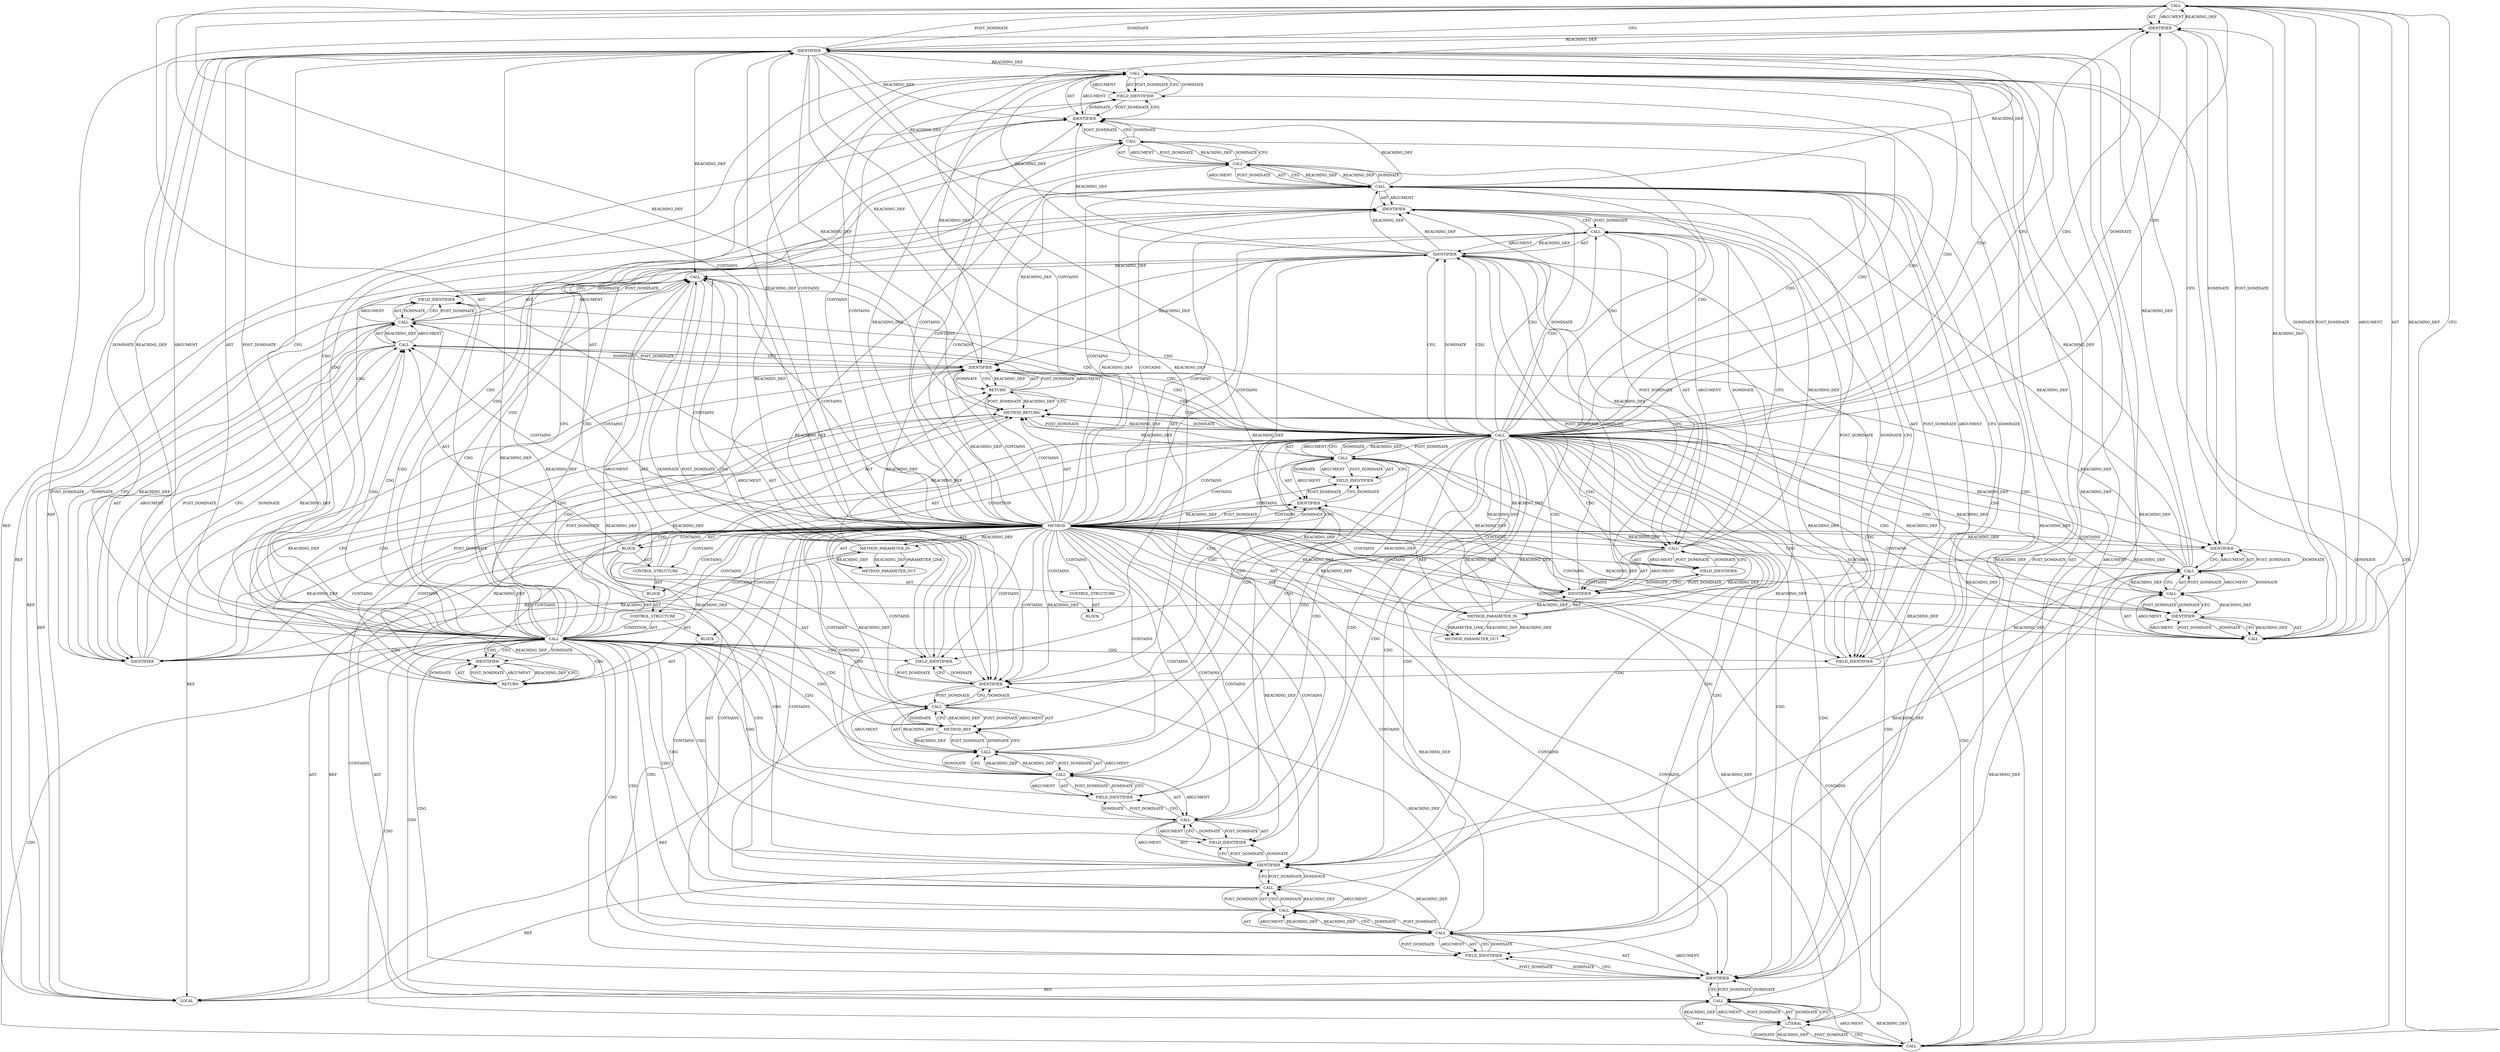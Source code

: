 digraph {
  17973 [label=CALL ORDER=1 ARGUMENT_INDEX=-1 CODE="sw_ctx_tx = kzalloc(sizeof(*sw_ctx_tx), GFP_KERNEL)" COLUMN_NUMBER=3 METHOD_FULL_NAME="<operator>.assignment" LINE_NUMBER=2620 TYPE_FULL_NAME="<empty>" DISPATCH_TYPE="STATIC_DISPATCH" SIGNATURE="" NAME="<operator>.assignment"]
  17968 [label=CALL ORDER=1 ARGUMENT_INDEX=-1 CODE="!ctx->priv_ctx_tx" COLUMN_NUMBER=6 METHOD_FULL_NAME="<operator>.logicalNot" LINE_NUMBER=2619 TYPE_FULL_NAME="<empty>" DISPATCH_TYPE="STATIC_DISPATCH" SIGNATURE="" NAME="<operator>.logicalNot"]
  17978 [label=IDENTIFIER ORDER=1 ARGUMENT_INDEX=1 CODE="sw_ctx_tx" COLUMN_NUMBER=31 LINE_NUMBER=2620 TYPE_FULL_NAME="tls_sw_context_tx*" NAME="sw_ctx_tx"]
  18019 [label=CALL ORDER=1 ARGUMENT_INDEX=1 CODE="sw_ctx_tx->tx_work" COLUMN_NUMBER=2 METHOD_FULL_NAME="<operator>.indirectFieldAccess" LINE_NUMBER=2631 TYPE_FULL_NAME="<empty>" DISPATCH_TYPE="STATIC_DISPATCH" SIGNATURE="" NAME="<operator>.indirectFieldAccess"]
  17976 [label=CALL ORDER=1 ARGUMENT_INDEX=1 CODE="sizeof(*sw_ctx_tx)" COLUMN_NUMBER=23 METHOD_FULL_NAME="<operator>.sizeOf" LINE_NUMBER=2620 TYPE_FULL_NAME="<empty>" DISPATCH_TYPE="STATIC_DISPATCH" SIGNATURE="" NAME="<operator>.sizeOf"]
  17969 [label=CALL ORDER=1 ARGUMENT_INDEX=1 CODE="ctx->priv_ctx_tx" COLUMN_NUMBER=7 METHOD_FULL_NAME="<operator>.indirectFieldAccess" LINE_NUMBER=2619 TYPE_FULL_NAME="<empty>" DISPATCH_TYPE="STATIC_DISPATCH" SIGNATURE="" NAME="<operator>.indirectFieldAccess"]
  17964 [label=METHOD_PARAMETER_IN ORDER=2 CODE="struct sock *sk" IS_VARIADIC=false COLUMN_NUMBER=71 LINE_NUMBER=2615 TYPE_FULL_NAME="sock*" EVALUATION_STRATEGY="BY_VALUE" INDEX=2 NAME="sk"]
  17974 [label=IDENTIFIER ORDER=1 ARGUMENT_INDEX=1 CODE="sw_ctx_tx" COLUMN_NUMBER=3 LINE_NUMBER=2620 TYPE_FULL_NAME="tls_sw_context_tx*" NAME="sw_ctx_tx"]
  18008 [label=FIELD_IDENTIFIER ORDER=2 ARGUMENT_INDEX=2 CODE="tx_list" COLUMN_NUMBER=18 LINE_NUMBER=2629 CANONICAL_NAME="tx_list"]
  17965 [label=BLOCK ORDER=3 ARGUMENT_INDEX=-1 CODE="{
	struct tls_sw_context_tx *sw_ctx_tx;

	if (!ctx->priv_ctx_tx) {
		sw_ctx_tx = kzalloc(sizeof(*sw_ctx_tx), GFP_KERNEL);
		if (!sw_ctx_tx)
			return NULL;
	} else {
		sw_ctx_tx = ctx->priv_ctx_tx;
	}

	crypto_init_wait(&sw_ctx_tx->async_wait);
	atomic_set(&sw_ctx_tx->encrypt_pending, 1);
	INIT_LIST_HEAD(&sw_ctx_tx->tx_list);
	INIT_DELAYED_WORK(&sw_ctx_tx->tx_work.work, tx_work_handler);
	sw_ctx_tx->tx_work.sk = sk;

	return sw_ctx_tx;
}" COLUMN_NUMBER=1 LINE_NUMBER=2616 TYPE_FULL_NAME="void"]
  17981 [label=CALL ORDER=1 ARGUMENT_INDEX=-1 CODE="!sw_ctx_tx" COLUMN_NUMBER=7 METHOD_FULL_NAME="<operator>.logicalNot" LINE_NUMBER=2621 TYPE_FULL_NAME="<empty>" DISPATCH_TYPE="STATIC_DISPATCH" SIGNATURE="" NAME="<operator>.logicalNot"]
  18002 [label=FIELD_IDENTIFIER ORDER=2 ARGUMENT_INDEX=2 CODE="encrypt_pending" COLUMN_NUMBER=14 LINE_NUMBER=2628 CANONICAL_NAME="encrypt_pending"]
  17967 [label=CONTROL_STRUCTURE CONTROL_STRUCTURE_TYPE="IF" ORDER=2 PARSER_TYPE_NAME="CASTIfStatement" ARGUMENT_INDEX=-1 CODE="if (!ctx->priv_ctx_tx)" COLUMN_NUMBER=2 LINE_NUMBER=2619]
  18014 [label=FIELD_IDENTIFIER ORDER=2 ARGUMENT_INDEX=2 CODE="tx_work" COLUMN_NUMBER=21 LINE_NUMBER=2630 CANONICAL_NAME="tx_work"]
  17966 [label=LOCAL ORDER=1 CODE="struct tls_sw_context_tx* sw_ctx_tx" COLUMN_NUMBER=27 LINE_NUMBER=2617 TYPE_FULL_NAME="tls_sw_context_tx*" NAME="sw_ctx_tx"]
  17996 [label=IDENTIFIER ORDER=1 ARGUMENT_INDEX=1 CODE="sw_ctx_tx" COLUMN_NUMBER=20 LINE_NUMBER=2627 TYPE_FULL_NAME="tls_sw_context_tx*" NAME="sw_ctx_tx"]
  18012 [label=CALL ORDER=1 ARGUMENT_INDEX=1 CODE="sw_ctx_tx->tx_work" COLUMN_NUMBER=21 METHOD_FULL_NAME="<operator>.indirectFieldAccess" LINE_NUMBER=2630 TYPE_FULL_NAME="<empty>" DISPATCH_TYPE="STATIC_DISPATCH" SIGNATURE="" NAME="<operator>.indirectFieldAccess"]
  18001 [label=IDENTIFIER ORDER=1 ARGUMENT_INDEX=1 CODE="sw_ctx_tx" COLUMN_NUMBER=14 LINE_NUMBER=2628 TYPE_FULL_NAME="tls_sw_context_tx*" NAME="sw_ctx_tx"]
  18016 [label=METHOD_REF ORDER=2 ARGUMENT_INDEX=2 CODE="tx_work_handler" COLUMN_NUMBER=46 METHOD_FULL_NAME="tx_work_handler" LINE_NUMBER=2630 TYPE_FULL_NAME="void"]
  17992 [label=FIELD_IDENTIFIER ORDER=2 ARGUMENT_INDEX=2 CODE="priv_ctx_tx" COLUMN_NUMBER=15 LINE_NUMBER=2624 CANONICAL_NAME="priv_ctx_tx"]
  17980 [label=CONTROL_STRUCTURE CONTROL_STRUCTURE_TYPE="IF" ORDER=2 PARSER_TYPE_NAME="CASTIfStatement" ARGUMENT_INDEX=-1 CODE="if (!sw_ctx_tx)" COLUMN_NUMBER=3 LINE_NUMBER=2621]
  17982 [label=IDENTIFIER ORDER=1 ARGUMENT_INDEX=1 CODE="sw_ctx_tx" COLUMN_NUMBER=8 LINE_NUMBER=2621 TYPE_FULL_NAME="tls_sw_context_tx*" NAME="sw_ctx_tx"]
  18009 [label=CALL ORDER=6 ARGUMENT_INDEX=-1 CODE="INIT_DELAYED_WORK(&sw_ctx_tx->tx_work.work, tx_work_handler)" COLUMN_NUMBER=2 METHOD_FULL_NAME="INIT_DELAYED_WORK" LINE_NUMBER=2630 TYPE_FULL_NAME="<empty>" DISPATCH_TYPE="STATIC_DISPATCH" SIGNATURE="" NAME="INIT_DELAYED_WORK"]
  18018 [label=CALL ORDER=1 ARGUMENT_INDEX=1 CODE="sw_ctx_tx->tx_work.sk" COLUMN_NUMBER=2 METHOD_FULL_NAME="<operator>.fieldAccess" LINE_NUMBER=2631 TYPE_FULL_NAME="<empty>" DISPATCH_TYPE="STATIC_DISPATCH" SIGNATURE="" NAME="<operator>.fieldAccess"]
  18005 [label=CALL ORDER=1 ARGUMENT_INDEX=1 CODE="&sw_ctx_tx->tx_list" COLUMN_NUMBER=17 METHOD_FULL_NAME="<operator>.addressOf" LINE_NUMBER=2629 TYPE_FULL_NAME="<empty>" DISPATCH_TYPE="STATIC_DISPATCH" SIGNATURE="" NAME="<operator>.addressOf"]
  18015 [label=FIELD_IDENTIFIER ORDER=2 ARGUMENT_INDEX=2 CODE="work" COLUMN_NUMBER=21 LINE_NUMBER=2630 CANONICAL_NAME="work"]
  17998 [label=CALL ORDER=4 ARGUMENT_INDEX=-1 CODE="atomic_set(&sw_ctx_tx->encrypt_pending, 1)" COLUMN_NUMBER=2 METHOD_FULL_NAME="atomic_set" LINE_NUMBER=2628 TYPE_FULL_NAME="<empty>" DISPATCH_TYPE="STATIC_DISPATCH" SIGNATURE="" NAME="atomic_set"]
  18023 [label=IDENTIFIER ORDER=2 ARGUMENT_INDEX=2 CODE="sk" COLUMN_NUMBER=26 LINE_NUMBER=2631 TYPE_FULL_NAME="sock*" NAME="sk"]
  18003 [label=LITERAL ORDER=2 ARGUMENT_INDEX=2 CODE="1" COLUMN_NUMBER=42 LINE_NUMBER=2628 TYPE_FULL_NAME="int"]
  18022 [label=FIELD_IDENTIFIER ORDER=2 ARGUMENT_INDEX=2 CODE="sk" COLUMN_NUMBER=2 LINE_NUMBER=2631 CANONICAL_NAME="sk"]
  18024 [label=RETURN ORDER=8 ARGUMENT_INDEX=-1 CODE="return sw_ctx_tx;" COLUMN_NUMBER=2 LINE_NUMBER=2633]
  17962 [label=METHOD COLUMN_NUMBER=1 LINE_NUMBER=2615 COLUMN_NUMBER_END=1 IS_EXTERNAL=false SIGNATURE="struct tls_sw_context_tx init_ctx_tx (tls_context*,sock*)" NAME="init_ctx_tx" AST_PARENT_TYPE="TYPE_DECL" AST_PARENT_FULL_NAME="tls_sw.c:<global>" ORDER=65 CODE="static struct tls_sw_context_tx *init_ctx_tx(struct tls_context *ctx, struct sock *sk)
{
	struct tls_sw_context_tx *sw_ctx_tx;

	if (!ctx->priv_ctx_tx) {
		sw_ctx_tx = kzalloc(sizeof(*sw_ctx_tx), GFP_KERNEL);
		if (!sw_ctx_tx)
			return NULL;
	} else {
		sw_ctx_tx = ctx->priv_ctx_tx;
	}

	crypto_init_wait(&sw_ctx_tx->async_wait);
	atomic_set(&sw_ctx_tx->encrypt_pending, 1);
	INIT_LIST_HEAD(&sw_ctx_tx->tx_list);
	INIT_DELAYED_WORK(&sw_ctx_tx->tx_work.work, tx_work_handler);
	sw_ctx_tx->tx_work.sk = sk;

	return sw_ctx_tx;
}" FULL_NAME="init_ctx_tx" LINE_NUMBER_END=2634 FILENAME="tls_sw.c"]
  17986 [label=CONTROL_STRUCTURE CONTROL_STRUCTURE_TYPE="ELSE" ORDER=3 PARSER_TYPE_NAME="CASTCompoundStatement" ARGUMENT_INDEX=-1 CODE="else" COLUMN_NUMBER=9 LINE_NUMBER=2623]
  18006 [label=CALL ORDER=1 ARGUMENT_INDEX=1 CODE="sw_ctx_tx->tx_list" COLUMN_NUMBER=18 METHOD_FULL_NAME="<operator>.indirectFieldAccess" LINE_NUMBER=2629 TYPE_FULL_NAME="<empty>" DISPATCH_TYPE="STATIC_DISPATCH" SIGNATURE="" NAME="<operator>.indirectFieldAccess"]
  21714 [label=METHOD_PARAMETER_OUT ORDER=1 CODE="struct tls_context *ctx" IS_VARIADIC=false COLUMN_NUMBER=46 LINE_NUMBER=2615 TYPE_FULL_NAME="tls_context*" EVALUATION_STRATEGY="BY_VALUE" INDEX=1 NAME="ctx"]
  17999 [label=CALL ORDER=1 ARGUMENT_INDEX=1 CODE="&sw_ctx_tx->encrypt_pending" COLUMN_NUMBER=13 METHOD_FULL_NAME="<operator>.addressOf" LINE_NUMBER=2628 TYPE_FULL_NAME="<empty>" DISPATCH_TYPE="STATIC_DISPATCH" SIGNATURE="" NAME="<operator>.addressOf"]
  17991 [label=IDENTIFIER ORDER=1 ARGUMENT_INDEX=1 CODE="ctx" COLUMN_NUMBER=15 LINE_NUMBER=2624 TYPE_FULL_NAME="tls_context*" NAME="ctx"]
  17979 [label=IDENTIFIER ORDER=2 ARGUMENT_INDEX=2 CODE="GFP_KERNEL" COLUMN_NUMBER=43 LINE_NUMBER=2620 TYPE_FULL_NAME="ANY" NAME="GFP_KERNEL"]
  18026 [label=METHOD_RETURN ORDER=4 CODE="RET" COLUMN_NUMBER=1 LINE_NUMBER=2615 TYPE_FULL_NAME="struct tls_sw_context_tx" EVALUATION_STRATEGY="BY_VALUE"]
  18017 [label=CALL ORDER=7 ARGUMENT_INDEX=-1 CODE="sw_ctx_tx->tx_work.sk = sk" COLUMN_NUMBER=2 METHOD_FULL_NAME="<operator>.assignment" LINE_NUMBER=2631 TYPE_FULL_NAME="<empty>" DISPATCH_TYPE="STATIC_DISPATCH" SIGNATURE="" NAME="<operator>.assignment"]
  17972 [label=BLOCK ORDER=2 ARGUMENT_INDEX=-1 CODE="{
		sw_ctx_tx = kzalloc(sizeof(*sw_ctx_tx), GFP_KERNEL);
		if (!sw_ctx_tx)
			return NULL;
	}" COLUMN_NUMBER=25 LINE_NUMBER=2619 TYPE_FULL_NAME="void"]
  17995 [label=CALL ORDER=1 ARGUMENT_INDEX=1 CODE="sw_ctx_tx->async_wait" COLUMN_NUMBER=20 METHOD_FULL_NAME="<operator>.indirectFieldAccess" LINE_NUMBER=2627 TYPE_FULL_NAME="<empty>" DISPATCH_TYPE="STATIC_DISPATCH" SIGNATURE="" NAME="<operator>.indirectFieldAccess"]
  21715 [label=METHOD_PARAMETER_OUT ORDER=2 CODE="struct sock *sk" IS_VARIADIC=false COLUMN_NUMBER=71 LINE_NUMBER=2615 TYPE_FULL_NAME="sock*" EVALUATION_STRATEGY="BY_VALUE" INDEX=2 NAME="sk"]
  17977 [label=CALL ORDER=1 ARGUMENT_INDEX=1 CODE="*sw_ctx_tx" COLUMN_NUMBER=30 METHOD_FULL_NAME="<operator>.indirection" LINE_NUMBER=2620 TYPE_FULL_NAME="<empty>" DISPATCH_TYPE="STATIC_DISPATCH" SIGNATURE="" NAME="<operator>.indirection"]
  17994 [label=CALL ORDER=1 ARGUMENT_INDEX=1 CODE="&sw_ctx_tx->async_wait" COLUMN_NUMBER=19 METHOD_FULL_NAME="<operator>.addressOf" LINE_NUMBER=2627 TYPE_FULL_NAME="<empty>" DISPATCH_TYPE="STATIC_DISPATCH" SIGNATURE="" NAME="<operator>.addressOf"]
  17993 [label=CALL ORDER=3 ARGUMENT_INDEX=-1 CODE="crypto_init_wait(&sw_ctx_tx->async_wait)" COLUMN_NUMBER=2 METHOD_FULL_NAME="crypto_init_wait" LINE_NUMBER=2627 TYPE_FULL_NAME="<empty>" DISPATCH_TYPE="STATIC_DISPATCH" SIGNATURE="" NAME="crypto_init_wait"]
  18020 [label=IDENTIFIER ORDER=1 ARGUMENT_INDEX=1 CODE="sw_ctx_tx" COLUMN_NUMBER=2 LINE_NUMBER=2631 TYPE_FULL_NAME="tls_sw_context_tx*" NAME="sw_ctx_tx"]
  17988 [label=CALL ORDER=1 ARGUMENT_INDEX=-1 CODE="sw_ctx_tx = ctx->priv_ctx_tx" COLUMN_NUMBER=3 METHOD_FULL_NAME="<operator>.assignment" LINE_NUMBER=2624 TYPE_FULL_NAME="<empty>" DISPATCH_TYPE="STATIC_DISPATCH" SIGNATURE="" NAME="<operator>.assignment"]
  17963 [label=METHOD_PARAMETER_IN ORDER=1 CODE="struct tls_context *ctx" IS_VARIADIC=false COLUMN_NUMBER=46 LINE_NUMBER=2615 TYPE_FULL_NAME="tls_context*" EVALUATION_STRATEGY="BY_VALUE" INDEX=1 NAME="ctx"]
  18013 [label=IDENTIFIER ORDER=1 ARGUMENT_INDEX=1 CODE="sw_ctx_tx" COLUMN_NUMBER=21 LINE_NUMBER=2630 TYPE_FULL_NAME="tls_sw_context_tx*" NAME="sw_ctx_tx"]
  18025 [label=IDENTIFIER ORDER=1 ARGUMENT_INDEX=-1 CODE="sw_ctx_tx" COLUMN_NUMBER=9 LINE_NUMBER=2633 TYPE_FULL_NAME="tls_sw_context_tx*" NAME="sw_ctx_tx"]
  18004 [label=CALL ORDER=5 ARGUMENT_INDEX=-1 CODE="INIT_LIST_HEAD(&sw_ctx_tx->tx_list)" COLUMN_NUMBER=2 METHOD_FULL_NAME="INIT_LIST_HEAD" LINE_NUMBER=2629 TYPE_FULL_NAME="<empty>" DISPATCH_TYPE="STATIC_DISPATCH" SIGNATURE="" NAME="INIT_LIST_HEAD"]
  18010 [label=CALL ORDER=1 ARGUMENT_INDEX=1 CODE="&sw_ctx_tx->tx_work.work" COLUMN_NUMBER=20 METHOD_FULL_NAME="<operator>.addressOf" LINE_NUMBER=2630 TYPE_FULL_NAME="<empty>" DISPATCH_TYPE="STATIC_DISPATCH" SIGNATURE="" NAME="<operator>.addressOf"]
  17984 [label=RETURN ORDER=1 ARGUMENT_INDEX=1 CODE="return NULL;" COLUMN_NUMBER=4 LINE_NUMBER=2622]
  17983 [label=BLOCK ORDER=2 ARGUMENT_INDEX=-1 CODE="<empty>" COLUMN_NUMBER=4 LINE_NUMBER=2622 TYPE_FULL_NAME="void"]
  17990 [label=CALL ORDER=2 ARGUMENT_INDEX=2 CODE="ctx->priv_ctx_tx" COLUMN_NUMBER=15 METHOD_FULL_NAME="<operator>.indirectFieldAccess" LINE_NUMBER=2624 TYPE_FULL_NAME="<empty>" DISPATCH_TYPE="STATIC_DISPATCH" SIGNATURE="" NAME="<operator>.indirectFieldAccess"]
  18011 [label=CALL ORDER=1 ARGUMENT_INDEX=1 CODE="sw_ctx_tx->tx_work.work" COLUMN_NUMBER=21 METHOD_FULL_NAME="<operator>.fieldAccess" LINE_NUMBER=2630 TYPE_FULL_NAME="<empty>" DISPATCH_TYPE="STATIC_DISPATCH" SIGNATURE="" NAME="<operator>.fieldAccess"]
  18007 [label=IDENTIFIER ORDER=1 ARGUMENT_INDEX=1 CODE="sw_ctx_tx" COLUMN_NUMBER=18 LINE_NUMBER=2629 TYPE_FULL_NAME="tls_sw_context_tx*" NAME="sw_ctx_tx"]
  17975 [label=CALL ORDER=2 ARGUMENT_INDEX=2 CODE="kzalloc(sizeof(*sw_ctx_tx), GFP_KERNEL)" COLUMN_NUMBER=15 METHOD_FULL_NAME="kzalloc" LINE_NUMBER=2620 TYPE_FULL_NAME="<empty>" DISPATCH_TYPE="STATIC_DISPATCH" SIGNATURE="" NAME="kzalloc"]
  17987 [label=BLOCK ORDER=1 ARGUMENT_INDEX=-1 CODE="{
		sw_ctx_tx = ctx->priv_ctx_tx;
	}" COLUMN_NUMBER=9 LINE_NUMBER=2623 TYPE_FULL_NAME="void"]
  18000 [label=CALL ORDER=1 ARGUMENT_INDEX=1 CODE="sw_ctx_tx->encrypt_pending" COLUMN_NUMBER=14 METHOD_FULL_NAME="<operator>.indirectFieldAccess" LINE_NUMBER=2628 TYPE_FULL_NAME="<empty>" DISPATCH_TYPE="STATIC_DISPATCH" SIGNATURE="" NAME="<operator>.indirectFieldAccess"]
  17997 [label=FIELD_IDENTIFIER ORDER=2 ARGUMENT_INDEX=2 CODE="async_wait" COLUMN_NUMBER=20 LINE_NUMBER=2627 CANONICAL_NAME="async_wait"]
  17985 [label=IDENTIFIER ORDER=1 ARGUMENT_INDEX=-1 CODE="NULL" COLUMN_NUMBER=11 LINE_NUMBER=2622 TYPE_FULL_NAME="ANY" NAME="NULL"]
  17989 [label=IDENTIFIER ORDER=1 ARGUMENT_INDEX=1 CODE="sw_ctx_tx" COLUMN_NUMBER=3 LINE_NUMBER=2624 TYPE_FULL_NAME="tls_sw_context_tx*" NAME="sw_ctx_tx"]
  18021 [label=FIELD_IDENTIFIER ORDER=2 ARGUMENT_INDEX=2 CODE="tx_work" COLUMN_NUMBER=2 LINE_NUMBER=2631 CANONICAL_NAME="tx_work"]
  17970 [label=IDENTIFIER ORDER=1 ARGUMENT_INDEX=1 CODE="ctx" COLUMN_NUMBER=7 LINE_NUMBER=2619 TYPE_FULL_NAME="tls_context*" NAME="ctx"]
  17971 [label=FIELD_IDENTIFIER ORDER=2 ARGUMENT_INDEX=2 CODE="priv_ctx_tx" COLUMN_NUMBER=7 LINE_NUMBER=2619 CANONICAL_NAME="priv_ctx_tx"]
  18010 -> 18016 [label=DOMINATE ]
  17962 -> 18020 [label=CONTAINS ]
  17994 -> 17995 [label=AST ]
  17972 -> 17980 [label=AST ]
  18010 -> 18011 [label=POST_DOMINATE ]
  17968 -> 17994 [label=CDG ]
  17968 -> 17982 [label=CDG ]
  17968 -> 18023 [label=CDG ]
  17979 -> 17976 [label=REACHING_DEF VARIABLE="GFP_KERNEL"]
  18012 -> 18014 [label=POST_DOMINATE ]
  17962 -> 17963 [label=AST ]
  17962 -> 18000 [label=CONTAINS ]
  17962 -> 18008 [label=CONTAINS ]
  17981 -> 17984 [label=CDG ]
  17968 -> 18006 [label=CDG ]
  17977 -> 17976 [label=CFG ]
  17962 -> 18003 [label=CONTAINS ]
  18000 -> 17999 [label=REACHING_DEF VARIABLE="sw_ctx_tx->encrypt_pending"]
  18000 -> 17999 [label=REACHING_DEF VARIABLE="sw_ctx_tx->encrypt_pending"]
  17986 -> 17987 [label=AST ]
  17982 -> 17966 [label=REF ]
  17989 -> 17991 [label=CFG ]
  17968 -> 18014 [label=CDG ]
  17980 -> 17983 [label=AST ]
  18009 -> 18020 [label=CFG ]
  17989 -> 18000 [label=REACHING_DEF VARIABLE="sw_ctx_tx"]
  17977 -> 18025 [label=REACHING_DEF VARIABLE="*sw_ctx_tx"]
  17982 -> 17981 [label=CFG ]
  17965 -> 17998 [label=AST ]
  17994 -> 17993 [label=REACHING_DEF VARIABLE="&sw_ctx_tx->async_wait"]
  18019 -> 18021 [label=ARGUMENT ]
  17973 -> 17975 [label=POST_DOMINATE ]
  18024 -> 18026 [label=REACHING_DEF VARIABLE="<RET>"]
  17981 -> 18021 [label=CDG ]
  18018 -> 18022 [label=POST_DOMINATE ]
  17968 -> 18007 [label=CDG ]
  17988 -> 17989 [label=AST ]
  17982 -> 18012 [label=REACHING_DEF VARIABLE="sw_ctx_tx"]
  17982 -> 18006 [label=REACHING_DEF VARIABLE="sw_ctx_tx"]
  18000 -> 18002 [label=ARGUMENT ]
  17962 -> 17972 [label=CONTAINS ]
  18016 -> 18010 [label=REACHING_DEF VARIABLE="tx_work_handler"]
  17962 -> 17985 [label=REACHING_DEF VARIABLE=""]
  17981 -> 18003 [label=CDG ]
  18024 -> 18025 [label=AST ]
  17982 -> 18000 [label=REACHING_DEF VARIABLE="sw_ctx_tx"]
  17962 -> 18019 [label=CONTAINS ]
  18018 -> 18023 [label=DOMINATE ]
  18025 -> 18024 [label=DOMINATE ]
  18021 -> 18020 [label=POST_DOMINATE ]
  17982 -> 18020 [label=REACHING_DEF VARIABLE="sw_ctx_tx"]
  17981 -> 17999 [label=CDG ]
  17974 -> 17982 [label=REACHING_DEF VARIABLE="sw_ctx_tx"]
  17989 -> 17995 [label=REACHING_DEF VARIABLE="sw_ctx_tx"]
  17975 -> 17973 [label=REACHING_DEF VARIABLE="kzalloc(sizeof(*sw_ctx_tx), GFP_KERNEL)"]
  18026 -> 17968 [label=POST_DOMINATE ]
  17967 -> 17968 [label=AST ]
  17994 -> 17995 [label=ARGUMENT ]
  17981 -> 18025 [label=CDG ]
  18003 -> 17999 [label=REACHING_DEF VARIABLE="1"]
  17962 -> 21714 [label=AST ]
  18001 -> 18002 [label=CFG ]
  17975 -> 17973 [label=CFG ]
  18005 -> 18006 [label=POST_DOMINATE ]
  17975 -> 17973 [label=DOMINATE ]
  17984 -> 18026 [label=REACHING_DEF VARIABLE="<RET>"]
  17968 -> 17990 [label=CDG ]
  17968 -> 18020 [label=CDG ]
  17995 -> 17997 [label=AST ]
  18011 -> 18012 [label=AST ]
  17973 -> 18026 [label=REACHING_DEF VARIABLE="sw_ctx_tx = kzalloc(sizeof(*sw_ctx_tx), GFP_KERNEL)"]
  17962 -> 18016 [label=CONTAINS ]
  17981 -> 17995 [label=CDG ]
  17981 -> 18026 [label=REACHING_DEF VARIABLE="!sw_ctx_tx"]
  17977 -> 17982 [label=REACHING_DEF VARIABLE="*sw_ctx_tx"]
  17968 -> 18026 [label=REACHING_DEF VARIABLE="!ctx->priv_ctx_tx"]
  18025 -> 18024 [label=REACHING_DEF VARIABLE="sw_ctx_tx"]
  17963 -> 18026 [label=REACHING_DEF VARIABLE="ctx"]
  18014 -> 18013 [label=POST_DOMINATE ]
  18017 -> 18023 [label=POST_DOMINATE ]
  18009 -> 18010 [label=ARGUMENT ]
  17981 -> 18020 [label=CDG ]
  18021 -> 18019 [label=CFG ]
  18003 -> 17999 [label=POST_DOMINATE ]
  17991 -> 17989 [label=POST_DOMINATE ]
  17968 -> 17978 [label=CDG ]
  17962 -> 17973 [label=CONTAINS ]
  17973 -> 17975 [label=ARGUMENT ]
  18000 -> 18002 [label=POST_DOMINATE ]
  18023 -> 18017 [label=CFG ]
  17999 -> 18000 [label=POST_DOMINATE ]
  17962 -> 17970 [label=CONTAINS ]
  17968 -> 17996 [label=CDG ]
  17997 -> 17995 [label=CFG ]
  17962 -> 18025 [label=REACHING_DEF VARIABLE=""]
  17975 -> 17976 [label=AST ]
  18002 -> 18000 [label=CFG ]
  18023 -> 18017 [label=REACHING_DEF VARIABLE="sk"]
  17962 -> 17998 [label=CONTAINS ]
  18011 -> 18015 [label=POST_DOMINATE ]
  18001 -> 18002 [label=DOMINATE ]
  17973 -> 17974 [label=AST ]
  17977 -> 17978 [label=ARGUMENT ]
  17992 -> 17991 [label=POST_DOMINATE ]
  17962 -> 17989 [label=CONTAINS ]
  17969 -> 17970 [label=AST ]
  18018 -> 18019 [label=ARGUMENT ]
  17981 -> 18001 [label=CDG ]
  17962 -> 18022 [label=CONTAINS ]
  17968 -> 17975 [label=CDG ]
  18015 -> 18012 [label=POST_DOMINATE ]
  18014 -> 18012 [label=CFG ]
  17962 -> 18023 [label=REACHING_DEF VARIABLE=""]
  17968 -> 17992 [label=CDG ]
  17968 -> 18011 [label=CDG ]
  17968 -> 18009 [label=CDG ]
  17975 -> 17979 [label=AST ]
  17968 -> 17995 [label=CDG ]
  18024 -> 18025 [label=POST_DOMINATE ]
  17968 -> 17974 [label=CFG ]
  17968 -> 18002 [label=CDG ]
  18004 -> 18005 [label=ARGUMENT ]
  17992 -> 17990 [label=DOMINATE ]
  18011 -> 18012 [label=ARGUMENT ]
  17989 -> 17988 [label=REACHING_DEF VARIABLE="sw_ctx_tx"]
  17965 -> 17967 [label=AST ]
  17969 -> 17991 [label=REACHING_DEF VARIABLE="ctx->priv_ctx_tx"]
  17985 -> 17984 [label=DOMINATE ]
  17962 -> 18024 [label=CONTAINS ]
  18016 -> 18009 [label=DOMINATE ]
  18000 -> 18020 [label=REACHING_DEF VARIABLE="sw_ctx_tx->encrypt_pending"]
  17981 -> 18009 [label=CDG ]
  17981 -> 18017 [label=CDG ]
  18010 -> 18016 [label=CFG ]
  17988 -> 17989 [label=ARGUMENT ]
  17979 -> 17975 [label=DOMINATE ]
  18017 -> 18018 [label=ARGUMENT ]
  17968 -> 17993 [label=CDG ]
  17968 -> 18026 [label=DOMINATE ]
  17977 -> 18013 [label=REACHING_DEF VARIABLE="*sw_ctx_tx"]
  17962 -> 17970 [label=DOMINATE ]
  17962 -> 18009 [label=CONTAINS ]
  17968 -> 17999 [label=CDG ]
  17967 -> 17972 [label=AST ]
  17968 -> 18015 [label=CDG ]
  17981 -> 17993 [label=CDG ]
  18006 -> 18020 [label=REACHING_DEF VARIABLE="sw_ctx_tx->tx_list"]
  18012 -> 18015 [label=CFG ]
  17974 -> 17966 [label=REF ]
  18003 -> 17998 [label=DOMINATE ]
  17975 -> 17979 [label=ARGUMENT ]
  18011 -> 18010 [label=DOMINATE ]
  17968 -> 18022 [label=CDG ]
  18014 -> 18012 [label=DOMINATE ]
  17995 -> 18013 [label=REACHING_DEF VARIABLE="sw_ctx_tx->async_wait"]
  18013 -> 18014 [label=DOMINATE ]
  17999 -> 18000 [label=AST ]
  17993 -> 18001 [label=CFG ]
  17999 -> 18003 [label=CFG ]
  17968 -> 18018 [label=CDG ]
  17988 -> 17996 [label=CFG ]
  17970 -> 17962 [label=POST_DOMINATE ]
  18023 -> 18017 [label=DOMINATE ]
  17962 -> 21715 [label=AST ]
  18017 -> 18025 [label=CFG ]
  17962 -> 18006 [label=CONTAINS ]
  17965 -> 18017 [label=AST ]
  17964 -> 21715 [label=REACHING_DEF VARIABLE="sk"]
  17964 -> 21715 [label=REACHING_DEF VARIABLE="sk"]
  17989 -> 18001 [label=REACHING_DEF VARIABLE="sw_ctx_tx"]
  18012 -> 18015 [label=DOMINATE ]
  18017 -> 18025 [label=DOMINATE ]
  17962 -> 17985 [label=CONTAINS ]
  17970 -> 17971 [label=CFG ]
  18013 -> 18014 [label=CFG ]
  17997 -> 17995 [label=DOMINATE ]
  18019 -> 18020 [label=ARGUMENT ]
  17975 -> 17976 [label=ARGUMENT ]
  17982 -> 18001 [label=REACHING_DEF VARIABLE="sw_ctx_tx"]
  18006 -> 18005 [label=REACHING_DEF VARIABLE="sw_ctx_tx->tx_list"]
  18006 -> 18005 [label=REACHING_DEF VARIABLE="sw_ctx_tx->tx_list"]
  18008 -> 18007 [label=POST_DOMINATE ]
  17962 -> 17964 [label=AST ]
  18015 -> 18011 [label=DOMINATE ]
  17973 -> 17982 [label=DOMINATE ]
  17976 -> 17977 [label=AST ]
  17998 -> 18003 [label=ARGUMENT ]
  17981 -> 17997 [label=CDG ]
  17996 -> 17966 [label=REF ]
  18009 -> 18020 [label=DOMINATE ]
  17962 -> 18016 [label=REACHING_DEF VARIABLE=""]
  17968 -> 17989 [label=CFG ]
  17996 -> 17988 [label=POST_DOMINATE ]
  17979 -> 18026 [label=REACHING_DEF VARIABLE="GFP_KERNEL"]
  18012 -> 18013 [label=AST ]
  17962 -> 17996 [label=REACHING_DEF VARIABLE=""]
  17971 -> 17969 [label=CFG ]
  17974 -> 17973 [label=REACHING_DEF VARIABLE="sw_ctx_tx"]
  18005 -> 18006 [label=AST ]
  17984 -> 17985 [label=AST ]
  18006 -> 18007 [label=ARGUMENT ]
  17995 -> 17994 [label=CFG ]
  18006 -> 18025 [label=REACHING_DEF VARIABLE="sw_ctx_tx->tx_list"]
  17975 -> 18026 [label=REACHING_DEF VARIABLE="kzalloc(sizeof(*sw_ctx_tx), GFP_KERNEL)"]
  17995 -> 17994 [label=REACHING_DEF VARIABLE="sw_ctx_tx->async_wait"]
  17995 -> 17994 [label=REACHING_DEF VARIABLE="sw_ctx_tx->async_wait"]
  17968 -> 17977 [label=CDG ]
  18008 -> 18006 [label=CFG ]
  17982 -> 17981 [label=REACHING_DEF VARIABLE="sw_ctx_tx"]
  17962 -> 17982 [label=REACHING_DEF VARIABLE=""]
  17981 -> 17996 [label=CDG ]
  18000 -> 18013 [label=REACHING_DEF VARIABLE="sw_ctx_tx->encrypt_pending"]
  18013 -> 18004 [label=POST_DOMINATE ]
  18009 -> 18016 [label=POST_DOMINATE ]
  17977 -> 17976 [label=DOMINATE ]
  17962 -> 18004 [label=CONTAINS ]
  18009 -> 18016 [label=ARGUMENT ]
  17981 -> 18011 [label=CDG ]
  17989 -> 18012 [label=REACHING_DEF VARIABLE="sw_ctx_tx"]
  18018 -> 18019 [label=AST ]
  17993 -> 17994 [label=AST ]
  17962 -> 17965 [label=AST ]
  17962 -> 17965 [label=CONTAINS ]
  17980 -> 17981 [label=CONDITION ]
  17962 -> 18014 [label=CONTAINS ]
  17974 -> 17978 [label=CFG ]
  17985 -> 17984 [label=REACHING_DEF VARIABLE="NULL"]
  18025 -> 18024 [label=CFG ]
  17962 -> 17983 [label=CONTAINS ]
  17989 -> 18025 [label=REACHING_DEF VARIABLE="sw_ctx_tx"]
  17981 -> 18024 [label=CDG ]
  17981 -> 18018 [label=CDG ]
  17978 -> 17966 [label=REF ]
  17962 -> 17963 [label=REACHING_DEF VARIABLE=""]
  18011 -> 18010 [label=CFG ]
  17962 -> 17979 [label=REACHING_DEF VARIABLE=""]
  18016 -> 18010 [label=POST_DOMINATE ]
  17962 -> 17969 [label=CONTAINS ]
  17968 -> 18021 [label=CDG ]
  17981 -> 17998 [label=CDG ]
  17999 -> 18003 [label=DOMINATE ]
  18017 -> 18023 [label=AST ]
  18019 -> 18021 [label=AST ]
  17995 -> 17994 [label=DOMINATE ]
  18010 -> 18011 [label=AST ]
  17968 -> 18013 [label=CDG ]
  17981 -> 18015 [label=CDG ]
  17962 -> 17979 [label=CONTAINS ]
  17962 -> 17990 [label=CONTAINS ]
  17997 -> 17996 [label=POST_DOMINATE ]
  17993 -> 17994 [label=POST_DOMINATE ]
  17965 -> 18009 [label=AST ]
  17990 -> 17992 [label=AST ]
  17969 -> 17970 [label=ARGUMENT ]
  18012 -> 18013 [label=ARGUMENT ]
  17965 -> 18004 [label=AST ]
  17973 -> 17975 [label=AST ]
  17981 -> 18012 [label=CDG ]
  18007 -> 18008 [label=DOMINATE ]
  18022 -> 18018 [label=DOMINATE ]
  18013 -> 17966 [label=REF ]
  18002 -> 18001 [label=POST_DOMINATE ]
  17990 -> 17989 [label=REACHING_DEF VARIABLE="ctx->priv_ctx_tx"]
  17971 -> 17969 [label=DOMINATE ]
  17976 -> 17977 [label=POST_DOMINATE ]
  17968 -> 17997 [label=CDG ]
  17962 -> 18007 [label=REACHING_DEF VARIABLE=""]
  18018 -> 18022 [label=ARGUMENT ]
  18005 -> 18004 [label=CFG ]
  17968 -> 18005 [label=CDG ]
  17981 -> 17985 [label=DOMINATE ]
  17968 -> 18008 [label=CDG ]
  17985 -> 17984 [label=CFG ]
  17990 -> 17988 [label=DOMINATE ]
  17962 -> 17991 [label=REACHING_DEF VARIABLE=""]
  18018 -> 18022 [label=AST ]
  17981 -> 18014 [label=CDG ]
  18019 -> 18021 [label=POST_DOMINATE ]
  17968 -> 18001 [label=CDG ]
  17989 -> 18006 [label=REACHING_DEF VARIABLE="sw_ctx_tx"]
  17965 -> 18024 [label=AST ]
  17979 -> 17976 [label=POST_DOMINATE ]
  18011 -> 18010 [label=REACHING_DEF VARIABLE="sw_ctx_tx->tx_work.work"]
  18011 -> 18010 [label=REACHING_DEF VARIABLE="sw_ctx_tx->tx_work.work"]
  17991 -> 17992 [label=DOMINATE ]
  17977 -> 17976 [label=REACHING_DEF VARIABLE="*sw_ctx_tx"]
  18005 -> 18004 [label=DOMINATE ]
  17962 -> 18002 [label=CONTAINS ]
  17970 -> 17971 [label=DOMINATE ]
  17977 -> 17996 [label=REACHING_DEF VARIABLE="*sw_ctx_tx"]
  17982 -> 17973 [label=POST_DOMINATE ]
  17962 -> 18013 [label=REACHING_DEF VARIABLE=""]
  17962 -> 18023 [label=CONTAINS ]
  17968 -> 17988 [label=CDG ]
  17988 -> 17990 [label=POST_DOMINATE ]
  18024 -> 18025 [label=ARGUMENT ]
  17969 -> 17971 [label=ARGUMENT ]
  17982 -> 18026 [label=REACHING_DEF VARIABLE="sw_ctx_tx"]
  17969 -> 17971 [label=POST_DOMINATE ]
  17962 -> 17993 [label=CONTAINS ]
  17988 -> 17990 [label=AST ]
  17969 -> 17968 [label=CFG ]
  17990 -> 17988 [label=CFG ]
  18007 -> 17998 [label=POST_DOMINATE ]
  17968 -> 18000 [label=CDG ]
  18025 -> 18017 [label=POST_DOMINATE ]
  17962 -> 17988 [label=CONTAINS ]
  17968 -> 17979 [label=CDG ]
  17982 -> 18019 [label=REACHING_DEF VARIABLE="sw_ctx_tx"]
  17977 -> 18001 [label=REACHING_DEF VARIABLE="*sw_ctx_tx"]
  18019 -> 18022 [label=CFG ]
  17962 -> 17999 [label=CONTAINS ]
  18021 -> 18019 [label=DOMINATE ]
  17990 -> 17988 [label=REACHING_DEF VARIABLE="ctx->priv_ctx_tx"]
  17968 -> 17974 [label=CDG ]
  17976 -> 17979 [label=DOMINATE ]
  17965 -> 17966 [label=AST ]
  18020 -> 18021 [label=CFG ]
  17962 -> 17992 [label=CONTAINS ]
  17976 -> 17979 [label=CFG ]
  17968 -> 18025 [label=CDG ]
  18010 -> 18011 [label=ARGUMENT ]
  17999 -> 17998 [label=REACHING_DEF VARIABLE="&sw_ctx_tx->encrypt_pending"]
  18007 -> 17966 [label=REF ]
  18004 -> 18005 [label=AST ]
  17962 -> 18005 [label=CONTAINS ]
  17999 -> 18000 [label=ARGUMENT ]
  17962 -> 18011 [label=CONTAINS ]
  17962 -> 18020 [label=REACHING_DEF VARIABLE=""]
  17968 -> 18012 [label=CDG ]
  17978 -> 17977 [label=DOMINATE ]
  17962 -> 18021 [label=CONTAINS ]
  17968 -> 17973 [label=CDG ]
  17973 -> 17982 [label=CFG ]
  18002 -> 18000 [label=DOMINATE ]
  17975 -> 17979 [label=POST_DOMINATE ]
  17989 -> 18020 [label=REACHING_DEF VARIABLE="sw_ctx_tx"]
  17977 -> 18007 [label=REACHING_DEF VARIABLE="*sw_ctx_tx"]
  17968 -> 17969 [label=POST_DOMINATE ]
  17993 -> 18001 [label=DOMINATE ]
  18020 -> 18021 [label=DOMINATE ]
  17982 -> 18025 [label=REACHING_DEF VARIABLE="sw_ctx_tx"]
  17979 -> 17975 [label=CFG ]
  17980 -> 17981 [label=AST ]
  17981 -> 17985 [label=CDG ]
  17962 -> 17968 [label=CONTAINS ]
  17962 -> 17970 [label=CFG ]
  17981 -> 18005 [label=CDG ]
  18018 -> 18017 [label=REACHING_DEF VARIABLE="sw_ctx_tx->tx_work.sk"]
  18024 -> 18026 [label=CFG ]
  18005 -> 18006 [label=ARGUMENT ]
  17968 -> 17996 [label=DOMINATE ]
  17976 -> 17977 [label=ARGUMENT ]
  17989 -> 17966 [label=REF ]
  17995 -> 18007 [label=REACHING_DEF VARIABLE="sw_ctx_tx->async_wait"]
  17979 -> 17975 [label=REACHING_DEF VARIABLE="GFP_KERNEL"]
  17962 -> 17978 [label=CONTAINS ]
  17962 -> 17991 [label=CONTAINS ]
  18017 -> 18023 [label=ARGUMENT ]
  17981 -> 18023 [label=CDG ]
  17968 -> 18017 [label=CDG ]
  17983 -> 17984 [label=AST ]
  18006 -> 18008 [label=POST_DOMINATE ]
  17962 -> 17975 [label=CONTAINS ]
  17962 -> 17986 [label=CONTAINS ]
  18011 -> 18019 [label=REACHING_DEF VARIABLE="sw_ctx_tx->tx_work.work"]
  17990 -> 17991 [label=AST ]
  18019 -> 18020 [label=AST ]
  17989 -> 18013 [label=REACHING_DEF VARIABLE="sw_ctx_tx"]
  17995 -> 17997 [label=POST_DOMINATE ]
  17993 -> 17994 [label=ARGUMENT ]
  17987 -> 17988 [label=AST ]
  17995 -> 17997 [label=ARGUMENT ]
  17969 -> 17968 [label=DOMINATE ]
  17962 -> 17982 [label=CONTAINS ]
  17968 -> 17989 [label=DOMINATE ]
  18026 -> 18024 [label=POST_DOMINATE ]
  17963 -> 17970 [label=REACHING_DEF VARIABLE="ctx"]
  17984 -> 17985 [label=POST_DOMINATE ]
  17973 -> 17974 [label=ARGUMENT ]
  17998 -> 18007 [label=DOMINATE ]
  17981 -> 17985 [label=CFG ]
  17968 -> 18016 [label=CDG ]
  17972 -> 17973 [label=AST ]
  17963 -> 17991 [label=REACHING_DEF VARIABLE="ctx"]
  17962 -> 17996 [label=CONTAINS ]
  17990 -> 17992 [label=POST_DOMINATE ]
  17982 -> 17981 [label=DOMINATE ]
  18004 -> 18013 [label=DOMINATE ]
  17981 -> 18022 [label=CDG ]
  17995 -> 17996 [label=AST ]
  18026 -> 17984 [label=POST_DOMINATE ]
  17964 -> 18023 [label=REACHING_DEF VARIABLE="sk"]
  17968 -> 17969 [label=AST ]
  17962 -> 18017 [label=CONTAINS ]
  18004 -> 18005 [label=POST_DOMINATE ]
  17962 -> 18001 [label=REACHING_DEF VARIABLE=""]
  17962 -> 18001 [label=CONTAINS ]
  17962 -> 17994 [label=CONTAINS ]
  18000 -> 18002 [label=AST ]
  18008 -> 18006 [label=DOMINATE ]
  18023 -> 18018 [label=REACHING_DEF VARIABLE="sk"]
  17968 -> 18019 [label=CDG ]
  17968 -> 17998 [label=CDG ]
  17968 -> 18004 [label=CDG ]
  18003 -> 17998 [label=CFG ]
  17995 -> 17996 [label=ARGUMENT ]
  17996 -> 17997 [label=DOMINATE ]
  18005 -> 18004 [label=REACHING_DEF VARIABLE="&sw_ctx_tx->tx_list"]
  17982 -> 17996 [label=REACHING_DEF VARIABLE="sw_ctx_tx"]
  17981 -> 18000 [label=CDG ]
  17991 -> 17963 [label=REF ]
  18026 -> 17981 [label=POST_DOMINATE ]
  17981 -> 18016 [label=CDG ]
  17989 -> 17991 [label=DOMINATE ]
  17978 -> 17974 [label=POST_DOMINATE ]
  17964 -> 21715 [label=PARAMETER_LINK ]
  17968 -> 18003 [label=CDG ]
  17996 -> 17997 [label=CFG ]
  18011 -> 18015 [label=ARGUMENT ]
  17977 -> 18020 [label=REACHING_DEF VARIABLE="*sw_ctx_tx"]
  17963 -> 21714 [label=PARAMETER_LINK ]
  17968 -> 17974 [label=DOMINATE ]
  18000 -> 18007 [label=REACHING_DEF VARIABLE="sw_ctx_tx->encrypt_pending"]
  17963 -> 17969 [label=REACHING_DEF VARIABLE="ctx"]
  17962 -> 18026 [label=AST ]
  18007 -> 18008 [label=CFG ]
  17962 -> 18007 [label=CONTAINS ]
  18011 -> 18015 [label=AST ]
  17968 -> 18024 [label=CDG ]
  17995 -> 18001 [label=REACHING_DEF VARIABLE="sw_ctx_tx->async_wait"]
  18015 -> 18011 [label=CFG ]
  18019 -> 18022 [label=DOMINATE ]
  17965 -> 17993 [label=AST ]
  17962 -> 17971 [label=CONTAINS ]
  17981 -> 18006 [label=CDG ]
  18000 -> 17999 [label=DOMINATE ]
  17971 -> 17970 [label=POST_DOMINATE ]
  18012 -> 18014 [label=AST ]
  17969 -> 21714 [label=REACHING_DEF VARIABLE="ctx->priv_ctx_tx"]
  17962 -> 17974 [label=CONTAINS ]
  18023 -> 17964 [label=REF ]
  17968 -> 17976 [label=CDG ]
  17967 -> 17968 [label=CONDITION ]
  18006 -> 18007 [label=AST ]
  17981 -> 17994 [label=CDG ]
  17978 -> 17977 [label=CFG ]
  17970 -> 17963 [label=REF ]
  17963 -> 17990 [label=REACHING_DEF VARIABLE="ctx"]
  17962 -> 18015 [label=CONTAINS ]
  18006 -> 18008 [label=ARGUMENT ]
  17962 -> 18012 [label=CONTAINS ]
  17992 -> 17990 [label=CFG ]
  17998 -> 18007 [label=CFG ]
  18001 -> 17966 [label=REF ]
  17962 -> 18013 [label=CONTAINS ]
  18020 -> 18009 [label=POST_DOMINATE ]
  17963 -> 21714 [label=REACHING_DEF VARIABLE="ctx"]
  17963 -> 21714 [label=REACHING_DEF VARIABLE="ctx"]
  18000 -> 18001 [label=AST ]
  17962 -> 18003 [label=REACHING_DEF VARIABLE=""]
  17977 -> 17978 [label=AST ]
  17998 -> 18003 [label=POST_DOMINATE ]
  17969 -> 17971 [label=AST ]
  17990 -> 17991 [label=ARGUMENT ]
  18010 -> 18009 [label=REACHING_DEF VARIABLE="&sw_ctx_tx->tx_work.work"]
  17981 -> 18007 [label=CDG ]
  17981 -> 18013 [label=CDG ]
  17962 -> 17977 [label=CONTAINS ]
  17969 -> 17968 [label=REACHING_DEF VARIABLE="ctx->priv_ctx_tx"]
  18009 -> 18016 [label=AST ]
  18006 -> 18013 [label=REACHING_DEF VARIABLE="sw_ctx_tx->tx_list"]
  17990 -> 17992 [label=ARGUMENT ]
  17989 -> 18007 [label=REACHING_DEF VARIABLE="sw_ctx_tx"]
  18012 -> 18014 [label=ARGUMENT ]
  17962 -> 17997 [label=CONTAINS ]
  17994 -> 17995 [label=POST_DOMINATE ]
  18017 -> 18018 [label=AST ]
  17962 -> 17987 [label=CONTAINS ]
  18022 -> 18018 [label=CFG ]
  17981 -> 18019 [label=CDG ]
  17994 -> 17993 [label=DOMINATE ]
  17988 -> 17990 [label=ARGUMENT ]
  17998 -> 17999 [label=AST ]
  18016 -> 18009 [label=CFG ]
  17962 -> 17980 [label=CONTAINS ]
  17969 -> 18026 [label=REACHING_DEF VARIABLE="ctx->priv_ctx_tx"]
  18000 -> 18025 [label=REACHING_DEF VARIABLE="sw_ctx_tx->encrypt_pending"]
  18009 -> 18010 [label=AST ]
  18022 -> 18019 [label=POST_DOMINATE ]
  17998 -> 17999 [label=ARGUMENT ]
  18016 -> 18009 [label=REACHING_DEF VARIABLE="tx_work_handler"]
  17981 -> 18002 [label=CDG ]
  17968 -> 17969 [label=ARGUMENT ]
  17994 -> 17993 [label=CFG ]
  18006 -> 18005 [label=CFG ]
  18018 -> 18023 [label=CFG ]
  17981 -> 18010 [label=CDG ]
  17991 -> 17992 [label=CFG ]
  17982 -> 18007 [label=REACHING_DEF VARIABLE="sw_ctx_tx"]
  18020 -> 17966 [label=REF ]
  17962 -> 17976 [label=CONTAINS ]
  18006 -> 18008 [label=AST ]
  18001 -> 17993 [label=POST_DOMINATE ]
  17964 -> 18026 [label=REACHING_DEF VARIABLE="sk"]
  17995 -> 18025 [label=REACHING_DEF VARIABLE="sw_ctx_tx->async_wait"]
  18000 -> 17999 [label=CFG ]
  17962 -> 18010 [label=CONTAINS ]
  17969 -> 17990 [label=REACHING_DEF VARIABLE="ctx->priv_ctx_tx"]
  17995 -> 18020 [label=REACHING_DEF VARIABLE="sw_ctx_tx->async_wait"]
  17962 -> 17978 [label=REACHING_DEF VARIABLE=""]
  18004 -> 18013 [label=CFG ]
  17967 -> 17986 [label=AST ]
  17962 -> 17967 [label=CONTAINS ]
  17984 -> 18026 [label=CFG ]
  17962 -> 17984 [label=CONTAINS ]
  17989 -> 18019 [label=REACHING_DEF VARIABLE="sw_ctx_tx"]
  17968 -> 18010 [label=CDG ]
  17962 -> 17984 [label=REACHING_DEF VARIABLE=""]
  17962 -> 18018 [label=CONTAINS ]
  18006 -> 18005 [label=DOMINATE ]
  17981 -> 17996 [label=CFG ]
  17981 -> 18008 [label=CDG ]
  17962 -> 17981 [label=CONTAINS ]
  17962 -> 17995 [label=CONTAINS ]
  17981 -> 17982 [label=ARGUMENT ]
  17998 -> 18003 [label=AST ]
  17968 -> 17989 [label=CDG ]
  17989 -> 17996 [label=REACHING_DEF VARIABLE="sw_ctx_tx"]
  17968 -> 17991 [label=CDG ]
  17962 -> 18025 [label=CONTAINS ]
  17982 -> 18013 [label=REACHING_DEF VARIABLE="sw_ctx_tx"]
  17984 -> 17985 [label=ARGUMENT ]
  17962 -> 17970 [label=REACHING_DEF VARIABLE=""]
  18025 -> 17966 [label=REF ]
  17981 -> 17982 [label=AST ]
  17981 -> 17982 [label=POST_DOMINATE ]
  17968 -> 17981 [label=CDG ]
  17982 -> 17995 [label=REACHING_DEF VARIABLE="sw_ctx_tx"]
  18003 -> 17998 [label=REACHING_DEF VARIABLE="1"]
  18000 -> 18001 [label=ARGUMENT ]
  17975 -> 17974 [label=REACHING_DEF VARIABLE="kzalloc(sizeof(*sw_ctx_tx), GFP_KERNEL)"]
  18023 -> 18018 [label=POST_DOMINATE ]
  17974 -> 17978 [label=DOMINATE ]
  17981 -> 18004 [label=CDG ]
  17977 -> 17978 [label=POST_DOMINATE ]
  17962 -> 17964 [label=REACHING_DEF VARIABLE=""]
  17977 -> 18026 [label=REACHING_DEF VARIABLE="*sw_ctx_tx"]
}
